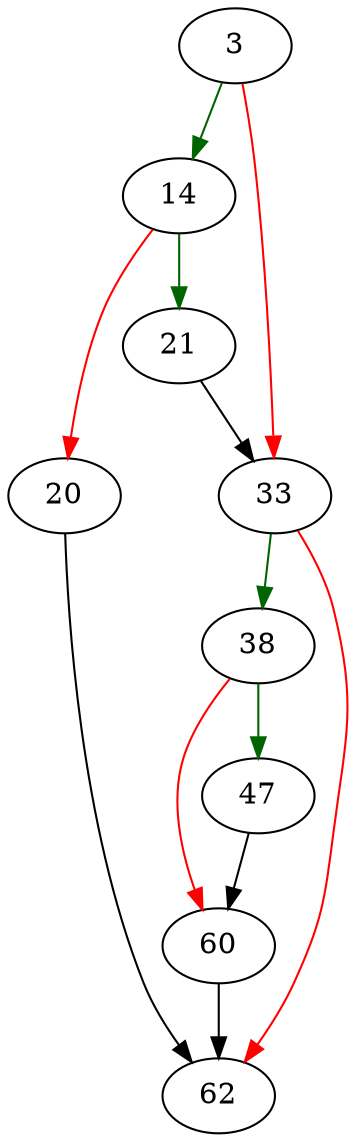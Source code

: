 strict digraph "callCollNeeded" {
	// Node definitions.
	3 [entry=true];
	14;
	33;
	21;
	20;
	62;
	38;
	47;
	60;

	// Edge definitions.
	3 -> 14 [
		color=darkgreen
		cond=true
	];
	3 -> 33 [
		color=red
		cond=false
	];
	14 -> 21 [
		color=darkgreen
		cond=true
	];
	14 -> 20 [
		color=red
		cond=false
	];
	33 -> 62 [
		color=red
		cond=false
	];
	33 -> 38 [
		color=darkgreen
		cond=true
	];
	21 -> 33;
	20 -> 62;
	38 -> 47 [
		color=darkgreen
		cond=true
	];
	38 -> 60 [
		color=red
		cond=false
	];
	47 -> 60;
	60 -> 62;
}